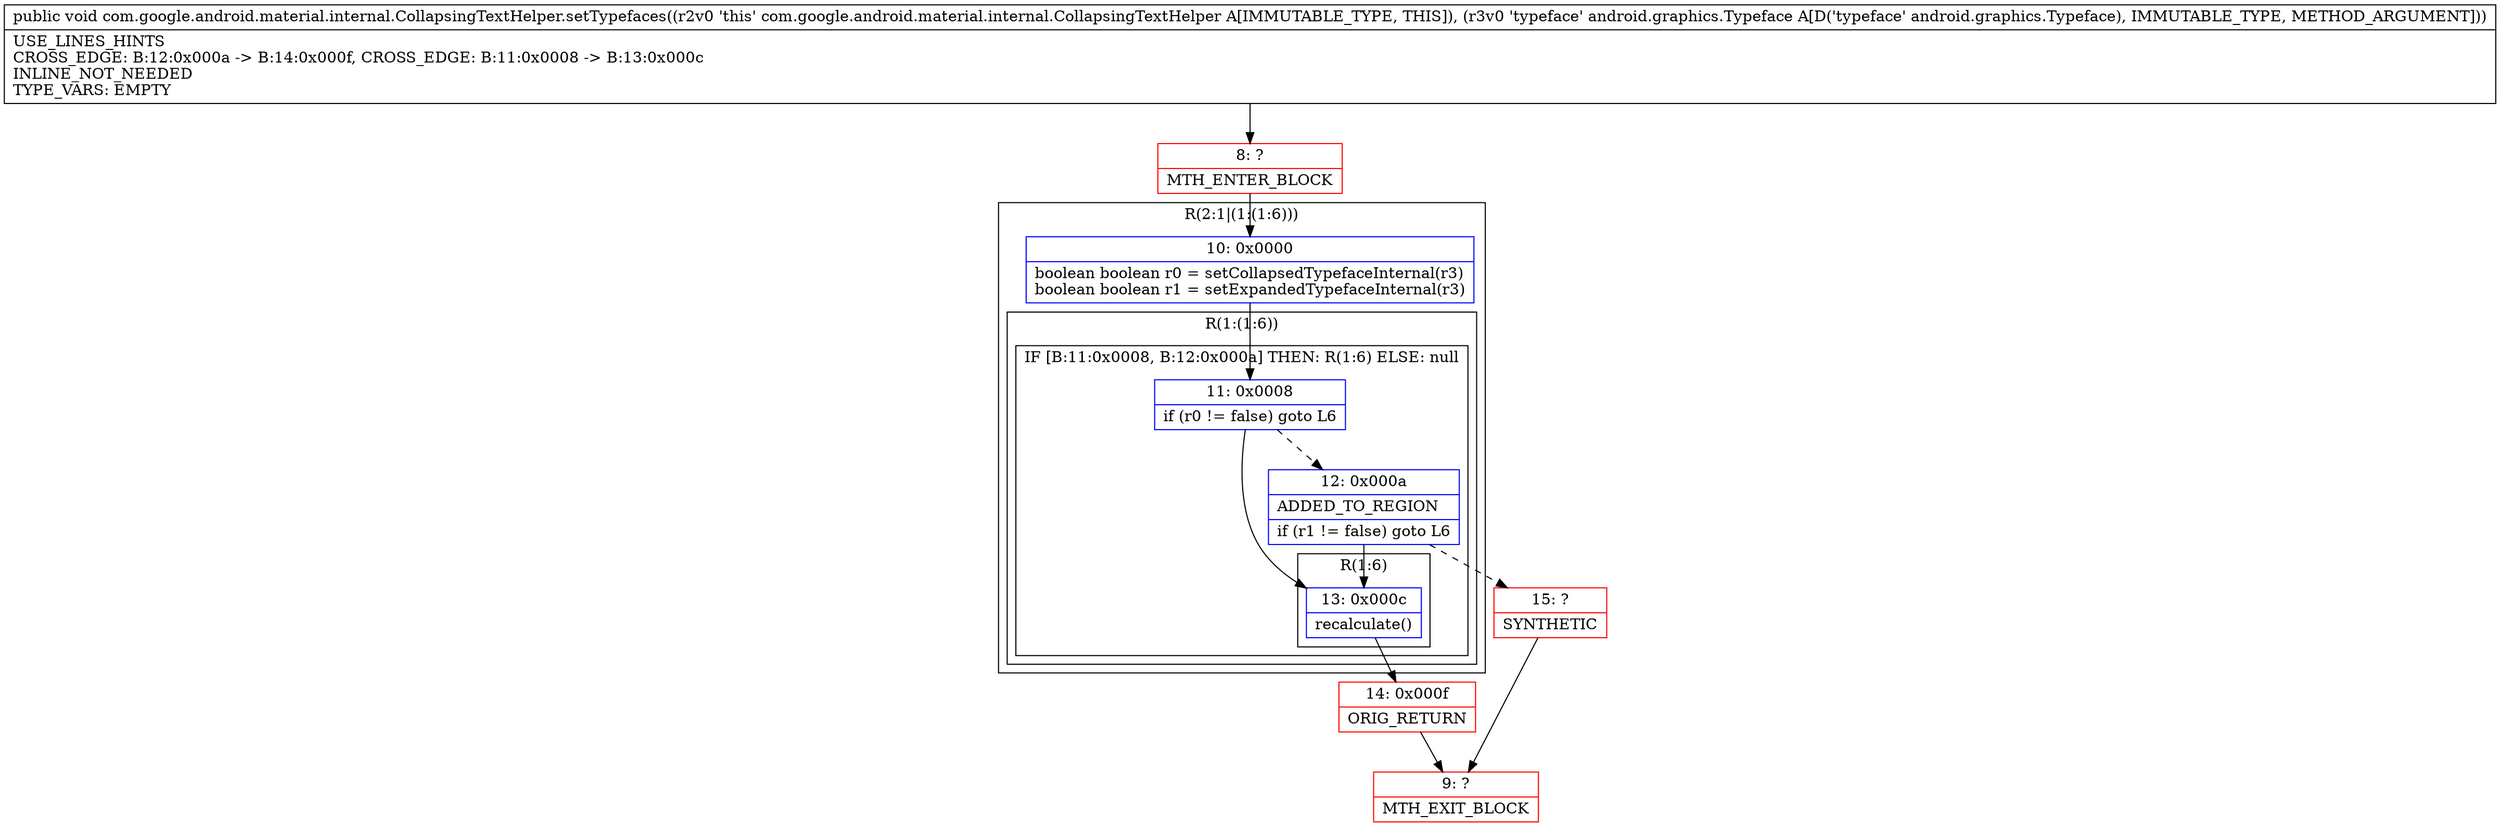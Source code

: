digraph "CFG forcom.google.android.material.internal.CollapsingTextHelper.setTypefaces(Landroid\/graphics\/Typeface;)V" {
subgraph cluster_Region_267194883 {
label = "R(2:1|(1:(1:6)))";
node [shape=record,color=blue];
Node_10 [shape=record,label="{10\:\ 0x0000|boolean boolean r0 = setCollapsedTypefaceInternal(r3)\lboolean boolean r1 = setExpandedTypefaceInternal(r3)\l}"];
subgraph cluster_Region_1863792406 {
label = "R(1:(1:6))";
node [shape=record,color=blue];
subgraph cluster_IfRegion_904762250 {
label = "IF [B:11:0x0008, B:12:0x000a] THEN: R(1:6) ELSE: null";
node [shape=record,color=blue];
Node_11 [shape=record,label="{11\:\ 0x0008|if (r0 != false) goto L6\l}"];
Node_12 [shape=record,label="{12\:\ 0x000a|ADDED_TO_REGION\l|if (r1 != false) goto L6\l}"];
subgraph cluster_Region_1586462126 {
label = "R(1:6)";
node [shape=record,color=blue];
Node_13 [shape=record,label="{13\:\ 0x000c|recalculate()\l}"];
}
}
}
}
Node_8 [shape=record,color=red,label="{8\:\ ?|MTH_ENTER_BLOCK\l}"];
Node_15 [shape=record,color=red,label="{15\:\ ?|SYNTHETIC\l}"];
Node_9 [shape=record,color=red,label="{9\:\ ?|MTH_EXIT_BLOCK\l}"];
Node_14 [shape=record,color=red,label="{14\:\ 0x000f|ORIG_RETURN\l}"];
MethodNode[shape=record,label="{public void com.google.android.material.internal.CollapsingTextHelper.setTypefaces((r2v0 'this' com.google.android.material.internal.CollapsingTextHelper A[IMMUTABLE_TYPE, THIS]), (r3v0 'typeface' android.graphics.Typeface A[D('typeface' android.graphics.Typeface), IMMUTABLE_TYPE, METHOD_ARGUMENT]))  | USE_LINES_HINTS\lCROSS_EDGE: B:12:0x000a \-\> B:14:0x000f, CROSS_EDGE: B:11:0x0008 \-\> B:13:0x000c\lINLINE_NOT_NEEDED\lTYPE_VARS: EMPTY\l}"];
MethodNode -> Node_8;Node_10 -> Node_11;
Node_11 -> Node_12[style=dashed];
Node_11 -> Node_13;
Node_12 -> Node_13;
Node_12 -> Node_15[style=dashed];
Node_13 -> Node_14;
Node_8 -> Node_10;
Node_15 -> Node_9;
Node_14 -> Node_9;
}

